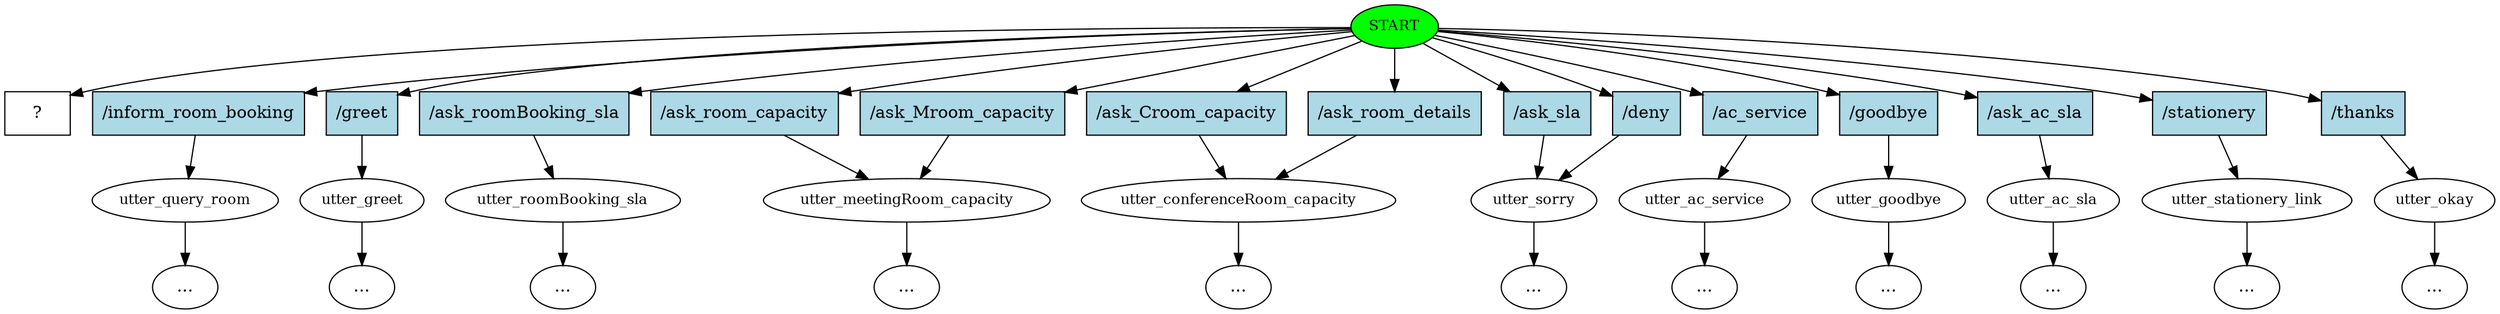 digraph  {
0 [class="start active", fillcolor=green, fontsize=12, label=START, style=filled];
1 [class="", fontsize=12, label=utter_query_room];
5 [class="", fontsize=12, label=utter_greet];
"-7" [class=ellipsis, label="..."];
9 [class="", fontsize=12, label=utter_roomBooking_sla];
"-11" [class=ellipsis, label="..."];
10 [class="", fontsize=12, label=utter_meetingRoom_capacity];
"-13" [class=ellipsis, label="..."];
12 [class="", fontsize=12, label=utter_conferenceRoom_capacity];
"-15" [class=ellipsis, label="..."];
14 [class="", fontsize=12, label=utter_sorry];
15 [class="", fontsize=12, label=utter_ac_service];
16 [class="", fontsize=12, label=utter_goodbye];
"-18" [class=ellipsis, label="..."];
"-20" [class=ellipsis, label="..."];
19 [class="", fontsize=12, label=utter_ac_sla];
"-21" [class=ellipsis, label="..."];
20 [class="", fontsize=12, label=utter_stationery_link];
23 [class="", fontsize=12, label=utter_okay];
"-25" [class=ellipsis, label="..."];
"-26" [class=ellipsis, label="..."];
"-27" [class=ellipsis, label="..."];
"-30" [class=ellipsis, label="..."];
29 [class="intent dashed active", label="  ?  ", shape=rect];
30 [class=intent, fillcolor=lightblue, label="/inform_room_booking", shape=rect, style=filled];
31 [class=intent, fillcolor=lightblue, label="/greet", shape=rect, style=filled];
32 [class=intent, fillcolor=lightblue, label="/ask_roomBooking_sla", shape=rect, style=filled];
33 [class=intent, fillcolor=lightblue, label="/ask_room_capacity", shape=rect, style=filled];
34 [class=intent, fillcolor=lightblue, label="/ask_Mroom_capacity", shape=rect, style=filled];
35 [class=intent, fillcolor=lightblue, label="/ask_Croom_capacity", shape=rect, style=filled];
36 [class=intent, fillcolor=lightblue, label="/ask_room_details", shape=rect, style=filled];
37 [class=intent, fillcolor=lightblue, label="/ask_sla", shape=rect, style=filled];
38 [class=intent, fillcolor=lightblue, label="/deny", shape=rect, style=filled];
39 [class=intent, fillcolor=lightblue, label="/ac_service", shape=rect, style=filled];
40 [class=intent, fillcolor=lightblue, label="/goodbye", shape=rect, style=filled];
41 [class=intent, fillcolor=lightblue, label="/ask_ac_sla", shape=rect, style=filled];
42 [class=intent, fillcolor=lightblue, label="/stationery", shape=rect, style=filled];
43 [class=intent, fillcolor=lightblue, label="/thanks", shape=rect, style=filled];
0 -> 29  [class=active, key=NONE, label=""];
0 -> 30  [class="", key=0];
0 -> 31  [class="", key=0];
0 -> 32  [class="", key=0];
0 -> 33  [class="", key=0];
0 -> 34  [class="", key=0];
0 -> 35  [class="", key=0];
0 -> 36  [class="", key=0];
0 -> 37  [class="", key=0];
0 -> 38  [class="", key=0];
0 -> 39  [class="", key=0];
0 -> 40  [class="", key=0];
0 -> 41  [class="", key=0];
0 -> 42  [class="", key=0];
0 -> 43  [class="", key=0];
1 -> "-30"  [class="", key=NONE, label=""];
5 -> "-7"  [class="", key=NONE, label=""];
9 -> "-11"  [class="", key=NONE, label=""];
10 -> "-13"  [class="", key=NONE, label=""];
12 -> "-15"  [class="", key=NONE, label=""];
14 -> "-27"  [class="", key=NONE, label=""];
15 -> "-20"  [class="", key=NONE, label=""];
16 -> "-18"  [class="", key=NONE, label=""];
19 -> "-21"  [class="", key=NONE, label=""];
20 -> "-26"  [class="", key=NONE, label=""];
23 -> "-25"  [class="", key=NONE, label=""];
30 -> 1  [class="", key=0];
31 -> 5  [class="", key=0];
32 -> 9  [class="", key=0];
33 -> 10  [class="", key=0];
34 -> 10  [class="", key=0];
35 -> 12  [class="", key=0];
36 -> 12  [class="", key=0];
37 -> 14  [class="", key=0];
38 -> 14  [class="", key=0];
39 -> 15  [class="", key=0];
40 -> 16  [class="", key=0];
41 -> 19  [class="", key=0];
42 -> 20  [class="", key=0];
43 -> 23  [class="", key=0];
}
